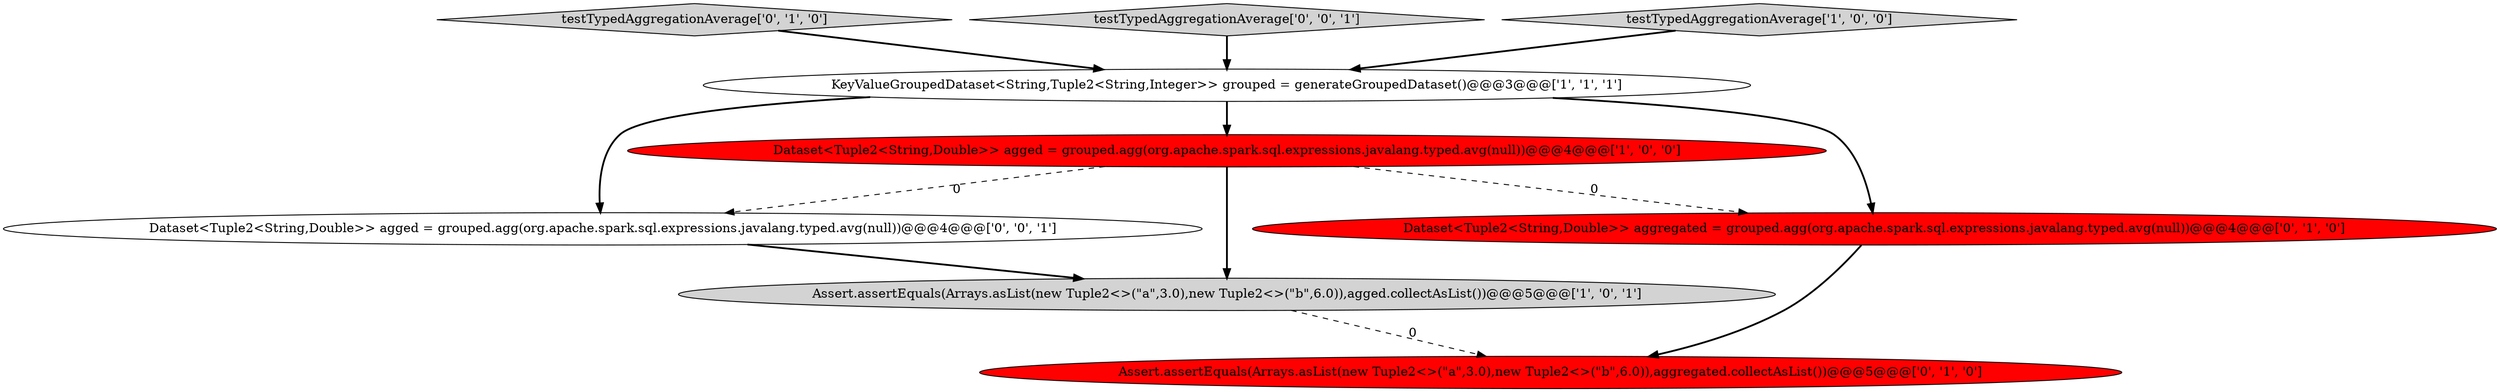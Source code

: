 digraph {
7 [style = filled, label = "Dataset<Tuple2<String,Double>> agged = grouped.agg(org.apache.spark.sql.expressions.javalang.typed.avg(null))@@@4@@@['0', '0', '1']", fillcolor = white, shape = ellipse image = "AAA0AAABBB3BBB"];
3 [style = filled, label = "Dataset<Tuple2<String,Double>> agged = grouped.agg(org.apache.spark.sql.expressions.javalang.typed.avg(null))@@@4@@@['1', '0', '0']", fillcolor = red, shape = ellipse image = "AAA1AAABBB1BBB"];
1 [style = filled, label = "KeyValueGroupedDataset<String,Tuple2<String,Integer>> grouped = generateGroupedDataset()@@@3@@@['1', '1', '1']", fillcolor = white, shape = ellipse image = "AAA0AAABBB1BBB"];
0 [style = filled, label = "Assert.assertEquals(Arrays.asList(new Tuple2<>(\"a\",3.0),new Tuple2<>(\"b\",6.0)),agged.collectAsList())@@@5@@@['1', '0', '1']", fillcolor = lightgray, shape = ellipse image = "AAA0AAABBB1BBB"];
4 [style = filled, label = "Assert.assertEquals(Arrays.asList(new Tuple2<>(\"a\",3.0),new Tuple2<>(\"b\",6.0)),aggregated.collectAsList())@@@5@@@['0', '1', '0']", fillcolor = red, shape = ellipse image = "AAA1AAABBB2BBB"];
5 [style = filled, label = "testTypedAggregationAverage['0', '1', '0']", fillcolor = lightgray, shape = diamond image = "AAA0AAABBB2BBB"];
8 [style = filled, label = "testTypedAggregationAverage['0', '0', '1']", fillcolor = lightgray, shape = diamond image = "AAA0AAABBB3BBB"];
2 [style = filled, label = "testTypedAggregationAverage['1', '0', '0']", fillcolor = lightgray, shape = diamond image = "AAA0AAABBB1BBB"];
6 [style = filled, label = "Dataset<Tuple2<String,Double>> aggregated = grouped.agg(org.apache.spark.sql.expressions.javalang.typed.avg(null))@@@4@@@['0', '1', '0']", fillcolor = red, shape = ellipse image = "AAA1AAABBB2BBB"];
1->3 [style = bold, label=""];
8->1 [style = bold, label=""];
6->4 [style = bold, label=""];
5->1 [style = bold, label=""];
7->0 [style = bold, label=""];
1->6 [style = bold, label=""];
3->6 [style = dashed, label="0"];
0->4 [style = dashed, label="0"];
3->7 [style = dashed, label="0"];
1->7 [style = bold, label=""];
2->1 [style = bold, label=""];
3->0 [style = bold, label=""];
}
